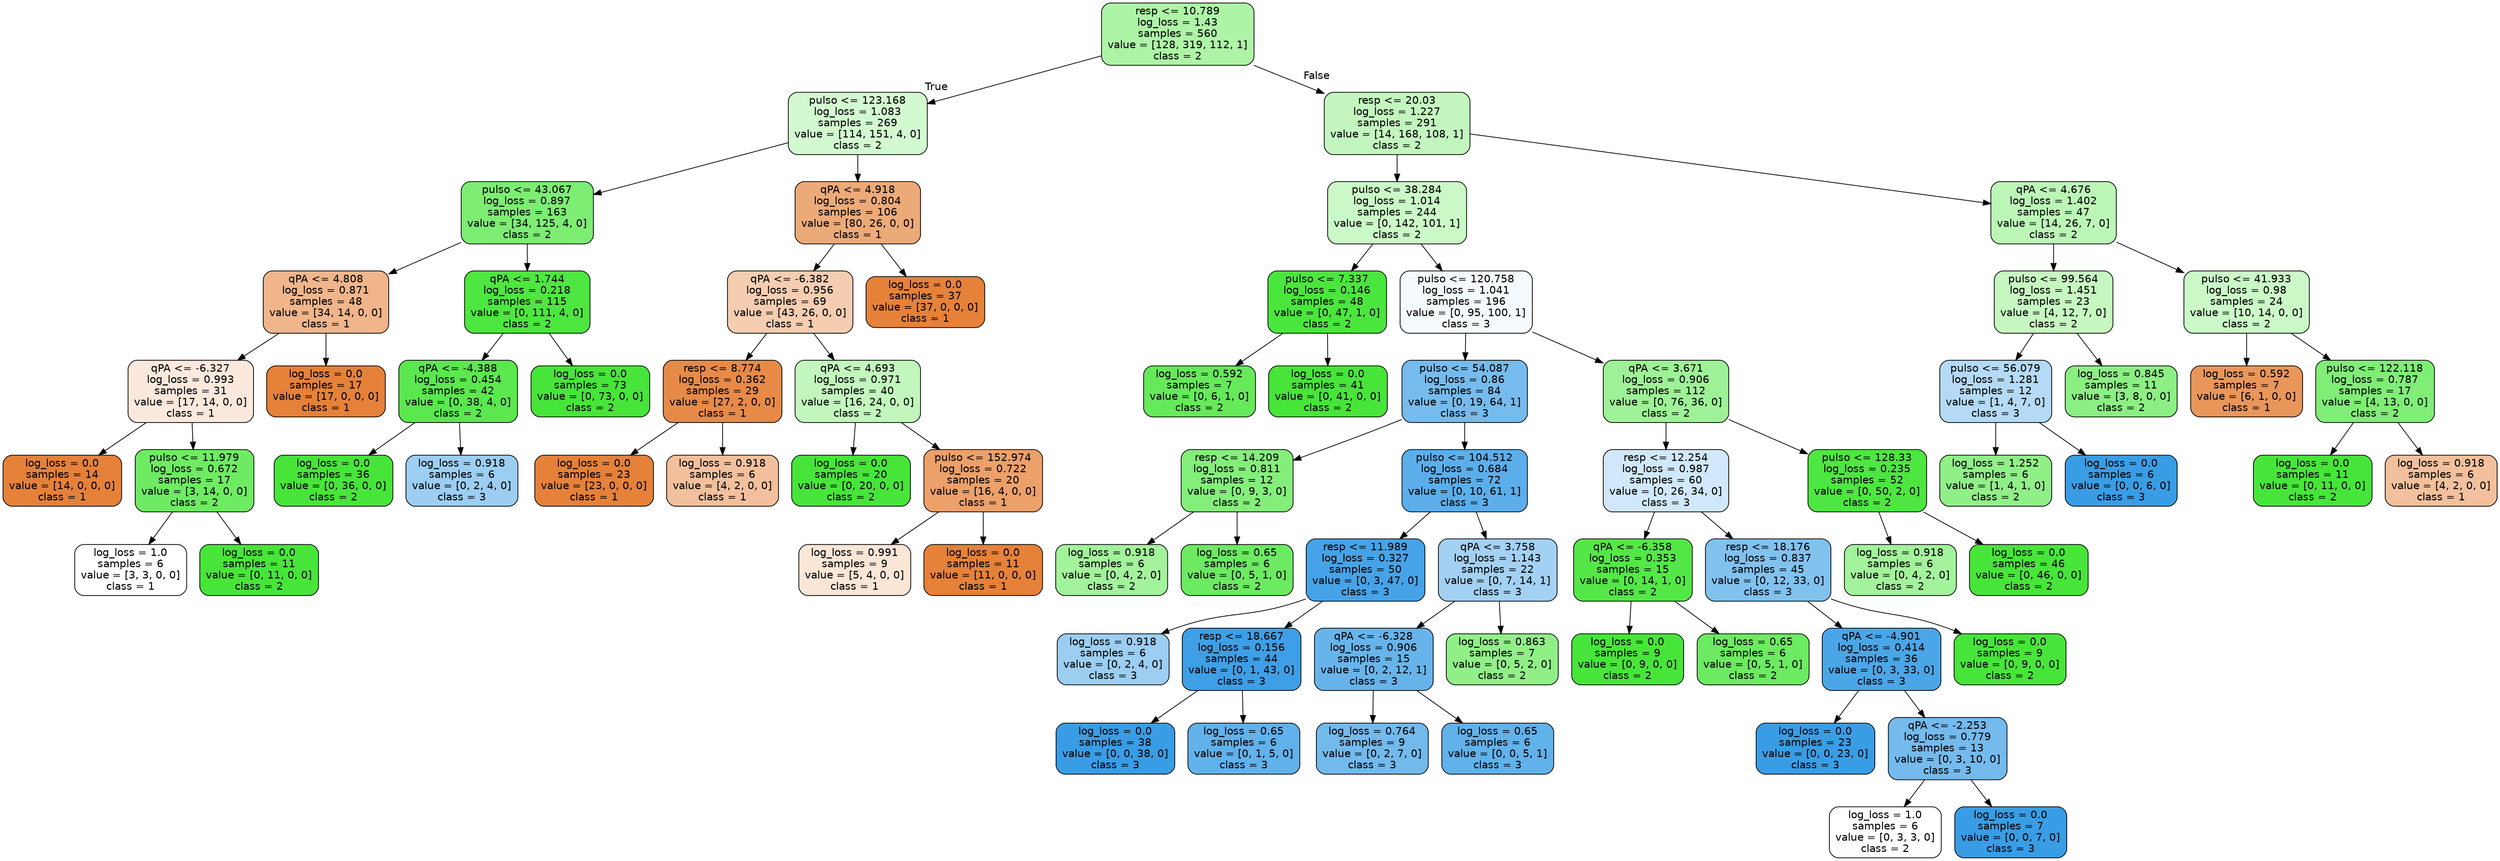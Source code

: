 digraph Tree {
node [shape=box, style="filled, rounded", color="black", fontname="helvetica"] ;
edge [fontname="helvetica"] ;
0 [label="resp <= 10.789\nlog_loss = 1.43\nsamples = 560\nvalue = [128, 319, 112, 1]\nclass = 2", fillcolor="#aef4a7"] ;
1 [label="pulso <= 123.168\nlog_loss = 1.083\nsamples = 269\nvalue = [114, 151, 4, 0]\nclass = 2", fillcolor="#d3f9d0"] ;
0 -> 1 [labeldistance=2.5, labelangle=45, headlabel="True"] ;
2 [label="pulso <= 43.067\nlog_loss = 0.897\nsamples = 163\nvalue = [34, 125, 4, 0]\nclass = 2", fillcolor="#7ded73"] ;
1 -> 2 ;
3 [label="qPA <= 4.808\nlog_loss = 0.871\nsamples = 48\nvalue = [34, 14, 0, 0]\nclass = 1", fillcolor="#f0b58b"] ;
2 -> 3 ;
4 [label="qPA <= -6.327\nlog_loss = 0.993\nsamples = 31\nvalue = [17, 14, 0, 0]\nclass = 1", fillcolor="#fae9dc"] ;
3 -> 4 ;
5 [label="log_loss = 0.0\nsamples = 14\nvalue = [14, 0, 0, 0]\nclass = 1", fillcolor="#e58139"] ;
4 -> 5 ;
6 [label="pulso <= 11.979\nlog_loss = 0.672\nsamples = 17\nvalue = [3, 14, 0, 0]\nclass = 2", fillcolor="#6eeb63"] ;
4 -> 6 ;
7 [label="log_loss = 1.0\nsamples = 6\nvalue = [3, 3, 0, 0]\nclass = 1", fillcolor="#ffffff"] ;
6 -> 7 ;
8 [label="log_loss = 0.0\nsamples = 11\nvalue = [0, 11, 0, 0]\nclass = 2", fillcolor="#47e539"] ;
6 -> 8 ;
9 [label="log_loss = 0.0\nsamples = 17\nvalue = [17, 0, 0, 0]\nclass = 1", fillcolor="#e58139"] ;
3 -> 9 ;
10 [label="qPA <= 1.744\nlog_loss = 0.218\nsamples = 115\nvalue = [0, 111, 4, 0]\nclass = 2", fillcolor="#4ee640"] ;
2 -> 10 ;
11 [label="qPA <= -4.388\nlog_loss = 0.454\nsamples = 42\nvalue = [0, 38, 4, 0]\nclass = 2", fillcolor="#5ae84e"] ;
10 -> 11 ;
12 [label="log_loss = 0.0\nsamples = 36\nvalue = [0, 36, 0, 0]\nclass = 2", fillcolor="#47e539"] ;
11 -> 12 ;
13 [label="log_loss = 0.918\nsamples = 6\nvalue = [0, 2, 4, 0]\nclass = 3", fillcolor="#9ccef2"] ;
11 -> 13 ;
14 [label="log_loss = 0.0\nsamples = 73\nvalue = [0, 73, 0, 0]\nclass = 2", fillcolor="#47e539"] ;
10 -> 14 ;
15 [label="qPA <= 4.918\nlog_loss = 0.804\nsamples = 106\nvalue = [80, 26, 0, 0]\nclass = 1", fillcolor="#edaa79"] ;
1 -> 15 ;
16 [label="qPA <= -6.382\nlog_loss = 0.956\nsamples = 69\nvalue = [43, 26, 0, 0]\nclass = 1", fillcolor="#f5cdb1"] ;
15 -> 16 ;
17 [label="resp <= 8.774\nlog_loss = 0.362\nsamples = 29\nvalue = [27, 2, 0, 0]\nclass = 1", fillcolor="#e78a48"] ;
16 -> 17 ;
18 [label="log_loss = 0.0\nsamples = 23\nvalue = [23, 0, 0, 0]\nclass = 1", fillcolor="#e58139"] ;
17 -> 18 ;
19 [label="log_loss = 0.918\nsamples = 6\nvalue = [4, 2, 0, 0]\nclass = 1", fillcolor="#f2c09c"] ;
17 -> 19 ;
20 [label="qPA <= 4.693\nlog_loss = 0.971\nsamples = 40\nvalue = [16, 24, 0, 0]\nclass = 2", fillcolor="#c2f6bd"] ;
16 -> 20 ;
21 [label="log_loss = 0.0\nsamples = 20\nvalue = [0, 20, 0, 0]\nclass = 2", fillcolor="#47e539"] ;
20 -> 21 ;
22 [label="pulso <= 152.974\nlog_loss = 0.722\nsamples = 20\nvalue = [16, 4, 0, 0]\nclass = 1", fillcolor="#eca06a"] ;
20 -> 22 ;
23 [label="log_loss = 0.991\nsamples = 9\nvalue = [5, 4, 0, 0]\nclass = 1", fillcolor="#fae6d7"] ;
22 -> 23 ;
24 [label="log_loss = 0.0\nsamples = 11\nvalue = [11, 0, 0, 0]\nclass = 1", fillcolor="#e58139"] ;
22 -> 24 ;
25 [label="log_loss = 0.0\nsamples = 37\nvalue = [37, 0, 0, 0]\nclass = 1", fillcolor="#e58139"] ;
15 -> 25 ;
26 [label="resp <= 20.03\nlog_loss = 1.227\nsamples = 291\nvalue = [14, 168, 108, 1]\nclass = 2", fillcolor="#c3f6be"] ;
0 -> 26 [labeldistance=2.5, labelangle=-45, headlabel="False"] ;
27 [label="pulso <= 38.284\nlog_loss = 1.014\nsamples = 244\nvalue = [0, 142, 101, 1]\nclass = 2", fillcolor="#caf8c6"] ;
26 -> 27 ;
28 [label="pulso <= 7.337\nlog_loss = 0.146\nsamples = 48\nvalue = [0, 47, 1, 0]\nclass = 2", fillcolor="#4be63d"] ;
27 -> 28 ;
29 [label="log_loss = 0.592\nsamples = 7\nvalue = [0, 6, 1, 0]\nclass = 2", fillcolor="#66e95a"] ;
28 -> 29 ;
30 [label="log_loss = 0.0\nsamples = 41\nvalue = [0, 41, 0, 0]\nclass = 2", fillcolor="#47e539"] ;
28 -> 30 ;
31 [label="pulso <= 120.758\nlog_loss = 1.041\nsamples = 196\nvalue = [0, 95, 100, 1]\nclass = 3", fillcolor="#f5fafe"] ;
27 -> 31 ;
32 [label="pulso <= 54.087\nlog_loss = 0.86\nsamples = 84\nvalue = [0, 19, 64, 1]\nclass = 3", fillcolor="#76bbed"] ;
31 -> 32 ;
33 [label="resp <= 14.209\nlog_loss = 0.811\nsamples = 12\nvalue = [0, 9, 3, 0]\nclass = 2", fillcolor="#84ee7b"] ;
32 -> 33 ;
34 [label="log_loss = 0.918\nsamples = 6\nvalue = [0, 4, 2, 0]\nclass = 2", fillcolor="#a3f29c"] ;
33 -> 34 ;
35 [label="log_loss = 0.65\nsamples = 6\nvalue = [0, 5, 1, 0]\nclass = 2", fillcolor="#6cea61"] ;
33 -> 35 ;
36 [label="pulso <= 104.512\nlog_loss = 0.684\nsamples = 72\nvalue = [0, 10, 61, 1]\nclass = 3", fillcolor="#5caeea"] ;
32 -> 36 ;
37 [label="resp <= 11.989\nlog_loss = 0.327\nsamples = 50\nvalue = [0, 3, 47, 0]\nclass = 3", fillcolor="#46a3e7"] ;
36 -> 37 ;
38 [label="log_loss = 0.918\nsamples = 6\nvalue = [0, 2, 4, 0]\nclass = 3", fillcolor="#9ccef2"] ;
37 -> 38 ;
39 [label="resp <= 18.667\nlog_loss = 0.156\nsamples = 44\nvalue = [0, 1, 43, 0]\nclass = 3", fillcolor="#3e9fe6"] ;
37 -> 39 ;
40 [label="log_loss = 0.0\nsamples = 38\nvalue = [0, 0, 38, 0]\nclass = 3", fillcolor="#399de5"] ;
39 -> 40 ;
41 [label="log_loss = 0.65\nsamples = 6\nvalue = [0, 1, 5, 0]\nclass = 3", fillcolor="#61b1ea"] ;
39 -> 41 ;
42 [label="qPA <= 3.758\nlog_loss = 1.143\nsamples = 22\nvalue = [0, 7, 14, 1]\nclass = 3", fillcolor="#a3d1f3"] ;
36 -> 42 ;
43 [label="qPA <= -6.328\nlog_loss = 0.906\nsamples = 15\nvalue = [0, 2, 12, 1]\nclass = 3", fillcolor="#67b4eb"] ;
42 -> 43 ;
44 [label="log_loss = 0.764\nsamples = 9\nvalue = [0, 2, 7, 0]\nclass = 3", fillcolor="#72b9ec"] ;
43 -> 44 ;
45 [label="log_loss = 0.65\nsamples = 6\nvalue = [0, 0, 5, 1]\nclass = 3", fillcolor="#61b1ea"] ;
43 -> 45 ;
46 [label="log_loss = 0.863\nsamples = 7\nvalue = [0, 5, 2, 0]\nclass = 2", fillcolor="#91ef88"] ;
42 -> 46 ;
47 [label="qPA <= 3.671\nlog_loss = 0.906\nsamples = 112\nvalue = [0, 76, 36, 0]\nclass = 2", fillcolor="#9ef197"] ;
31 -> 47 ;
48 [label="resp <= 12.254\nlog_loss = 0.987\nsamples = 60\nvalue = [0, 26, 34, 0]\nclass = 3", fillcolor="#d0e8f9"] ;
47 -> 48 ;
49 [label="qPA <= -6.358\nlog_loss = 0.353\nsamples = 15\nvalue = [0, 14, 1, 0]\nclass = 2", fillcolor="#54e747"] ;
48 -> 49 ;
50 [label="log_loss = 0.0\nsamples = 9\nvalue = [0, 9, 0, 0]\nclass = 2", fillcolor="#47e539"] ;
49 -> 50 ;
51 [label="log_loss = 0.65\nsamples = 6\nvalue = [0, 5, 1, 0]\nclass = 2", fillcolor="#6cea61"] ;
49 -> 51 ;
52 [label="resp <= 18.176\nlog_loss = 0.837\nsamples = 45\nvalue = [0, 12, 33, 0]\nclass = 3", fillcolor="#81c1ee"] ;
48 -> 52 ;
53 [label="qPA <= -4.901\nlog_loss = 0.414\nsamples = 36\nvalue = [0, 3, 33, 0]\nclass = 3", fillcolor="#4ba6e7"] ;
52 -> 53 ;
54 [label="log_loss = 0.0\nsamples = 23\nvalue = [0, 0, 23, 0]\nclass = 3", fillcolor="#399de5"] ;
53 -> 54 ;
55 [label="qPA <= -2.253\nlog_loss = 0.779\nsamples = 13\nvalue = [0, 3, 10, 0]\nclass = 3", fillcolor="#74baed"] ;
53 -> 55 ;
56 [label="log_loss = 1.0\nsamples = 6\nvalue = [0, 3, 3, 0]\nclass = 2", fillcolor="#ffffff"] ;
55 -> 56 ;
57 [label="log_loss = 0.0\nsamples = 7\nvalue = [0, 0, 7, 0]\nclass = 3", fillcolor="#399de5"] ;
55 -> 57 ;
58 [label="log_loss = 0.0\nsamples = 9\nvalue = [0, 9, 0, 0]\nclass = 2", fillcolor="#47e539"] ;
52 -> 58 ;
59 [label="pulso <= 128.33\nlog_loss = 0.235\nsamples = 52\nvalue = [0, 50, 2, 0]\nclass = 2", fillcolor="#4ee641"] ;
47 -> 59 ;
60 [label="log_loss = 0.918\nsamples = 6\nvalue = [0, 4, 2, 0]\nclass = 2", fillcolor="#a3f29c"] ;
59 -> 60 ;
61 [label="log_loss = 0.0\nsamples = 46\nvalue = [0, 46, 0, 0]\nclass = 2", fillcolor="#47e539"] ;
59 -> 61 ;
62 [label="qPA <= 4.676\nlog_loss = 1.402\nsamples = 47\nvalue = [14, 26, 7, 0]\nclass = 2", fillcolor="#bcf6b7"] ;
26 -> 62 ;
63 [label="pulso <= 99.564\nlog_loss = 1.451\nsamples = 23\nvalue = [4, 12, 7, 0]\nclass = 2", fillcolor="#c6f7c1"] ;
62 -> 63 ;
64 [label="pulso <= 56.079\nlog_loss = 1.281\nsamples = 12\nvalue = [1, 4, 7, 0]\nclass = 3", fillcolor="#b5daf5"] ;
63 -> 64 ;
65 [label="log_loss = 1.252\nsamples = 6\nvalue = [1, 4, 1, 0]\nclass = 2", fillcolor="#91ef88"] ;
64 -> 65 ;
66 [label="log_loss = 0.0\nsamples = 6\nvalue = [0, 0, 6, 0]\nclass = 3", fillcolor="#399de5"] ;
64 -> 66 ;
67 [label="log_loss = 0.845\nsamples = 11\nvalue = [3, 8, 0, 0]\nclass = 2", fillcolor="#8cef83"] ;
63 -> 67 ;
68 [label="pulso <= 41.933\nlog_loss = 0.98\nsamples = 24\nvalue = [10, 14, 0, 0]\nclass = 2", fillcolor="#caf8c6"] ;
62 -> 68 ;
69 [label="log_loss = 0.592\nsamples = 7\nvalue = [6, 1, 0, 0]\nclass = 1", fillcolor="#e9965a"] ;
68 -> 69 ;
70 [label="pulso <= 122.118\nlog_loss = 0.787\nsamples = 17\nvalue = [4, 13, 0, 0]\nclass = 2", fillcolor="#80ed76"] ;
68 -> 70 ;
71 [label="log_loss = 0.0\nsamples = 11\nvalue = [0, 11, 0, 0]\nclass = 2", fillcolor="#47e539"] ;
70 -> 71 ;
72 [label="log_loss = 0.918\nsamples = 6\nvalue = [4, 2, 0, 0]\nclass = 1", fillcolor="#f2c09c"] ;
70 -> 72 ;
}